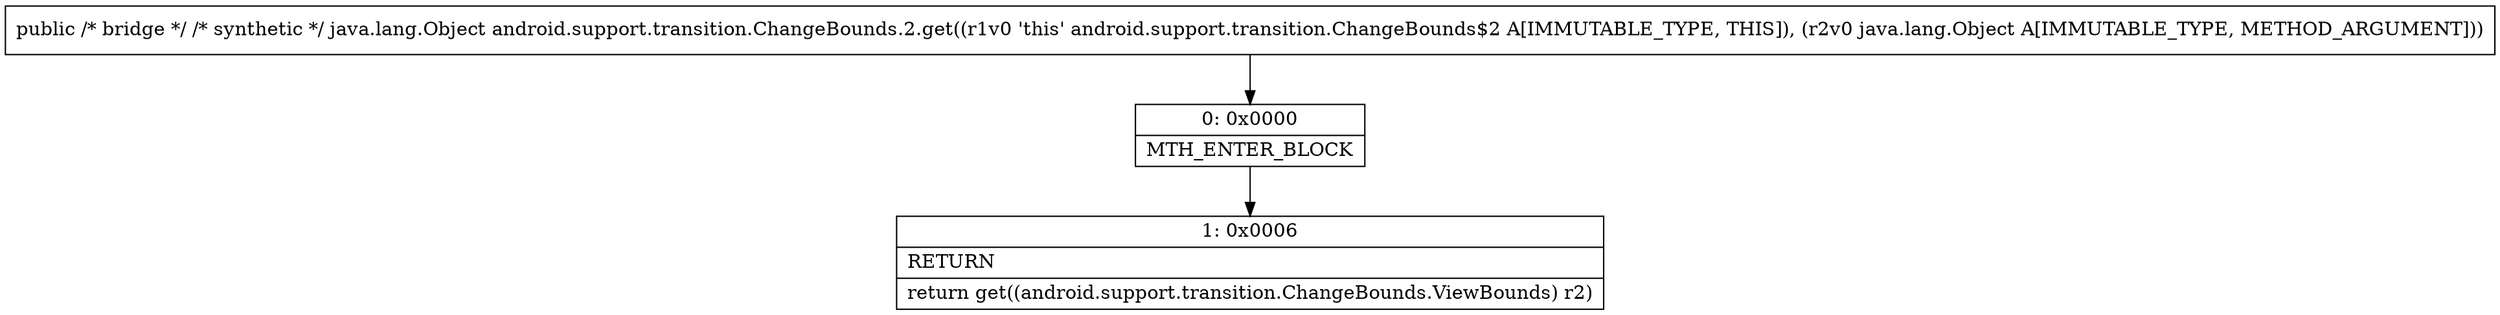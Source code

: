 digraph "CFG forandroid.support.transition.ChangeBounds.2.get(Ljava\/lang\/Object;)Ljava\/lang\/Object;" {
Node_0 [shape=record,label="{0\:\ 0x0000|MTH_ENTER_BLOCK\l}"];
Node_1 [shape=record,label="{1\:\ 0x0006|RETURN\l|return get((android.support.transition.ChangeBounds.ViewBounds) r2)\l}"];
MethodNode[shape=record,label="{public \/* bridge *\/ \/* synthetic *\/ java.lang.Object android.support.transition.ChangeBounds.2.get((r1v0 'this' android.support.transition.ChangeBounds$2 A[IMMUTABLE_TYPE, THIS]), (r2v0 java.lang.Object A[IMMUTABLE_TYPE, METHOD_ARGUMENT])) }"];
MethodNode -> Node_0;
Node_0 -> Node_1;
}

